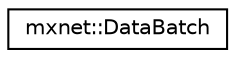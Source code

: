 digraph "Graphical Class Hierarchy"
{
  edge [fontname="Helvetica",fontsize="10",labelfontname="Helvetica",labelfontsize="10"];
  node [fontname="Helvetica",fontsize="10",shape=record];
  rankdir="LR";
  Node1 [label="mxnet::DataBatch",height=0.2,width=0.4,color="black", fillcolor="white", style="filled",URL="$structmxnet_1_1DataBatch.html",tooltip="DataBatch of NDArray, returned by Iterator. "];
}
